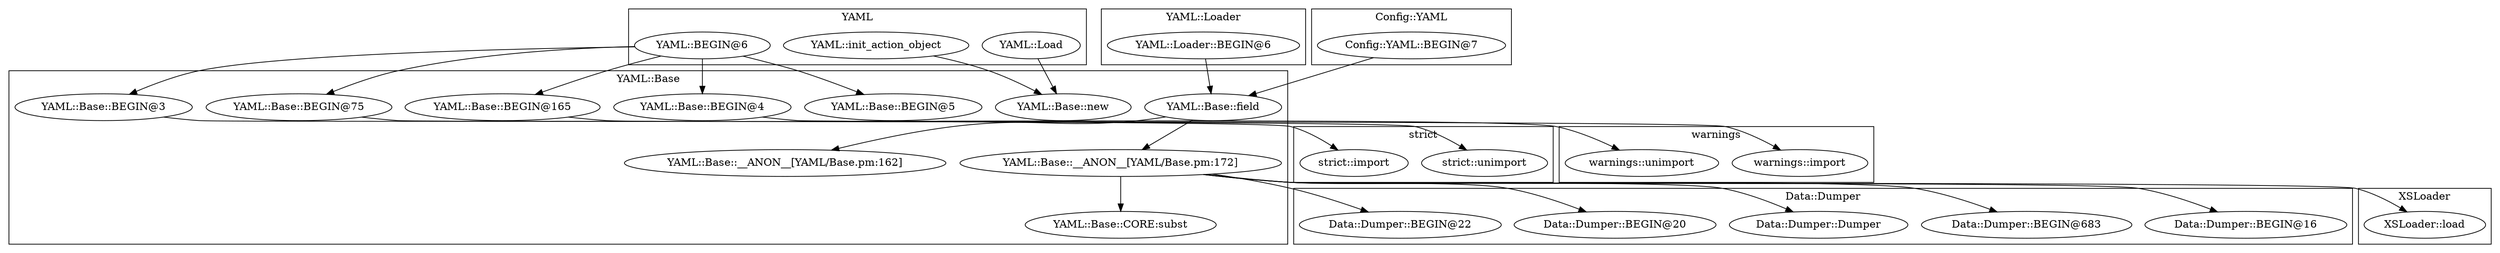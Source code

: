 digraph {
graph [overlap=false]
subgraph cluster_YAML {
	label="YAML";
	"YAML::Load";
	"YAML::BEGIN@6";
	"YAML::init_action_object";
}
subgraph cluster_YAML_Loader {
	label="YAML::Loader";
	"YAML::Loader::BEGIN@6";
}
subgraph cluster_YAML_Base {
	label="YAML::Base";
	"YAML::Base::BEGIN@3";
	"YAML::Base::BEGIN@75";
	"YAML::Base::new";
	"YAML::Base::BEGIN@165";
	"YAML::Base::BEGIN@5";
	"YAML::Base::CORE:subst";
	"YAML::Base::BEGIN@4";
	"YAML::Base::field";
	"YAML::Base::__ANON__[YAML/Base.pm:162]";
	"YAML::Base::__ANON__[YAML/Base.pm:172]";
}
subgraph cluster_warnings {
	label="warnings";
	"warnings::unimport";
	"warnings::import";
}
subgraph cluster_Data_Dumper {
	label="Data::Dumper";
	"Data::Dumper::BEGIN@22";
	"Data::Dumper::BEGIN@16";
	"Data::Dumper::BEGIN@683";
	"Data::Dumper::Dumper";
	"Data::Dumper::BEGIN@20";
}
subgraph cluster_strict {
	label="strict";
	"strict::import";
	"strict::unimport";
}
subgraph cluster_XSLoader {
	label="XSLoader";
	"XSLoader::load";
}
subgraph cluster_Config_YAML {
	label="Config::YAML";
	"Config::YAML::BEGIN@7";
}
"YAML::Base::__ANON__[YAML/Base.pm:172]" -> "Data::Dumper::Dumper";
"YAML::BEGIN@6" -> "YAML::Base::BEGIN@75";
"YAML::Base::__ANON__[YAML/Base.pm:172]" -> "Data::Dumper::BEGIN@22";
"YAML::BEGIN@6" -> "YAML::Base::BEGIN@165";
"YAML::Base::BEGIN@165" -> "warnings::unimport";
"YAML::Base::BEGIN@75" -> "strict::unimport";
"YAML::Load" -> "YAML::Base::new";
"YAML::init_action_object" -> "YAML::Base::new";
"YAML::Base::__ANON__[YAML/Base.pm:172]" -> "YAML::Base::CORE:subst";
"YAML::Base::BEGIN@4" -> "warnings::import";
"YAML::BEGIN@6" -> "YAML::Base::BEGIN@5";
"YAML::Base::__ANON__[YAML/Base.pm:172]" -> "Data::Dumper::BEGIN@16";
"YAML::Base::__ANON__[YAML/Base.pm:172]" -> "Data::Dumper::BEGIN@683";
"Config::YAML::BEGIN@7" -> "YAML::Base::field";
"YAML::Loader::BEGIN@6" -> "YAML::Base::field";
"YAML::Base::field" -> "YAML::Base::__ANON__[YAML/Base.pm:162]";
"YAML::Base::__ANON__[YAML/Base.pm:172]" -> "Data::Dumper::BEGIN@20";
"YAML::Base::field" -> "YAML::Base::__ANON__[YAML/Base.pm:172]";
"YAML::BEGIN@6" -> "YAML::Base::BEGIN@3";
"YAML::BEGIN@6" -> "YAML::Base::BEGIN@4";
"YAML::Base::__ANON__[YAML/Base.pm:172]" -> "XSLoader::load";
"YAML::Base::BEGIN@3" -> "strict::import";
}

